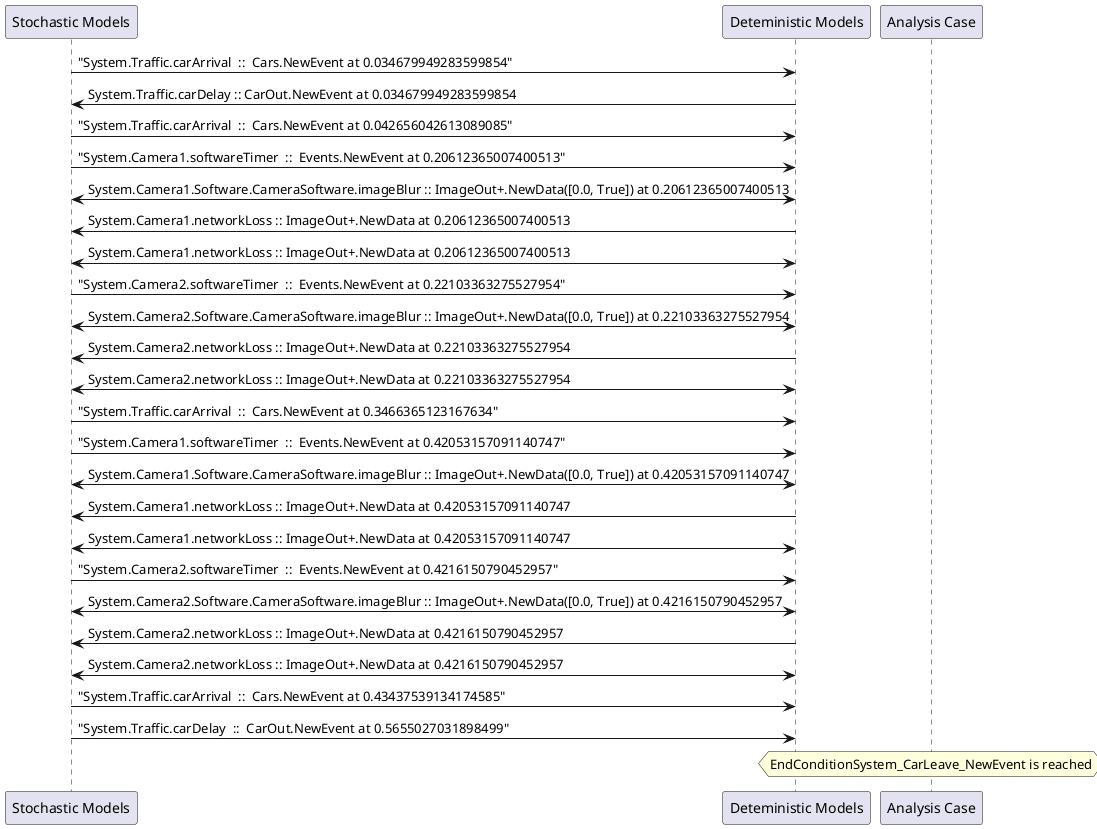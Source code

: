 
	@startuml
	participant "Stochastic Models" as stochmodel
	participant "Deteministic Models" as detmodel
	participant "Analysis Case" as analysis
	{38942_stop} stochmodel -> detmodel : "System.Traffic.carArrival  ::  Cars.NewEvent at 0.034679949283599854"
{38950_start} detmodel -> stochmodel : System.Traffic.carDelay :: CarOut.NewEvent at 0.034679949283599854
{38943_stop} stochmodel -> detmodel : "System.Traffic.carArrival  ::  Cars.NewEvent at 0.042656042613089085"
{38910_stop} stochmodel -> detmodel : "System.Camera1.softwareTimer  ::  Events.NewEvent at 0.20612365007400513"
detmodel <-> stochmodel : System.Camera1.Software.CameraSoftware.imageBlur :: ImageOut+.NewData([0.0, True]) at 0.20612365007400513
detmodel -> stochmodel : System.Camera1.networkLoss :: ImageOut+.NewData at 0.20612365007400513
detmodel <-> stochmodel : System.Camera1.networkLoss :: ImageOut+.NewData at 0.20612365007400513
{38926_stop} stochmodel -> detmodel : "System.Camera2.softwareTimer  ::  Events.NewEvent at 0.22103363275527954"
detmodel <-> stochmodel : System.Camera2.Software.CameraSoftware.imageBlur :: ImageOut+.NewData([0.0, True]) at 0.22103363275527954
detmodel -> stochmodel : System.Camera2.networkLoss :: ImageOut+.NewData at 0.22103363275527954
detmodel <-> stochmodel : System.Camera2.networkLoss :: ImageOut+.NewData at 0.22103363275527954
{38944_stop} stochmodel -> detmodel : "System.Traffic.carArrival  ::  Cars.NewEvent at 0.3466365123167634"
{38911_stop} stochmodel -> detmodel : "System.Camera1.softwareTimer  ::  Events.NewEvent at 0.42053157091140747"
detmodel <-> stochmodel : System.Camera1.Software.CameraSoftware.imageBlur :: ImageOut+.NewData([0.0, True]) at 0.42053157091140747
detmodel -> stochmodel : System.Camera1.networkLoss :: ImageOut+.NewData at 0.42053157091140747
detmodel <-> stochmodel : System.Camera1.networkLoss :: ImageOut+.NewData at 0.42053157091140747
{38927_stop} stochmodel -> detmodel : "System.Camera2.softwareTimer  ::  Events.NewEvent at 0.4216150790452957"
detmodel <-> stochmodel : System.Camera2.Software.CameraSoftware.imageBlur :: ImageOut+.NewData([0.0, True]) at 0.4216150790452957
detmodel -> stochmodel : System.Camera2.networkLoss :: ImageOut+.NewData at 0.4216150790452957
detmodel <-> stochmodel : System.Camera2.networkLoss :: ImageOut+.NewData at 0.4216150790452957
{38945_stop} stochmodel -> detmodel : "System.Traffic.carArrival  ::  Cars.NewEvent at 0.43437539134174585"
{38950_stop} stochmodel -> detmodel : "System.Traffic.carDelay  ::  CarOut.NewEvent at 0.5655027031898499"
{38950_start} <-> {38950_stop} : delay
hnote over analysis 
EndConditionSystem_CarLeave_NewEvent is reached
endnote
@enduml